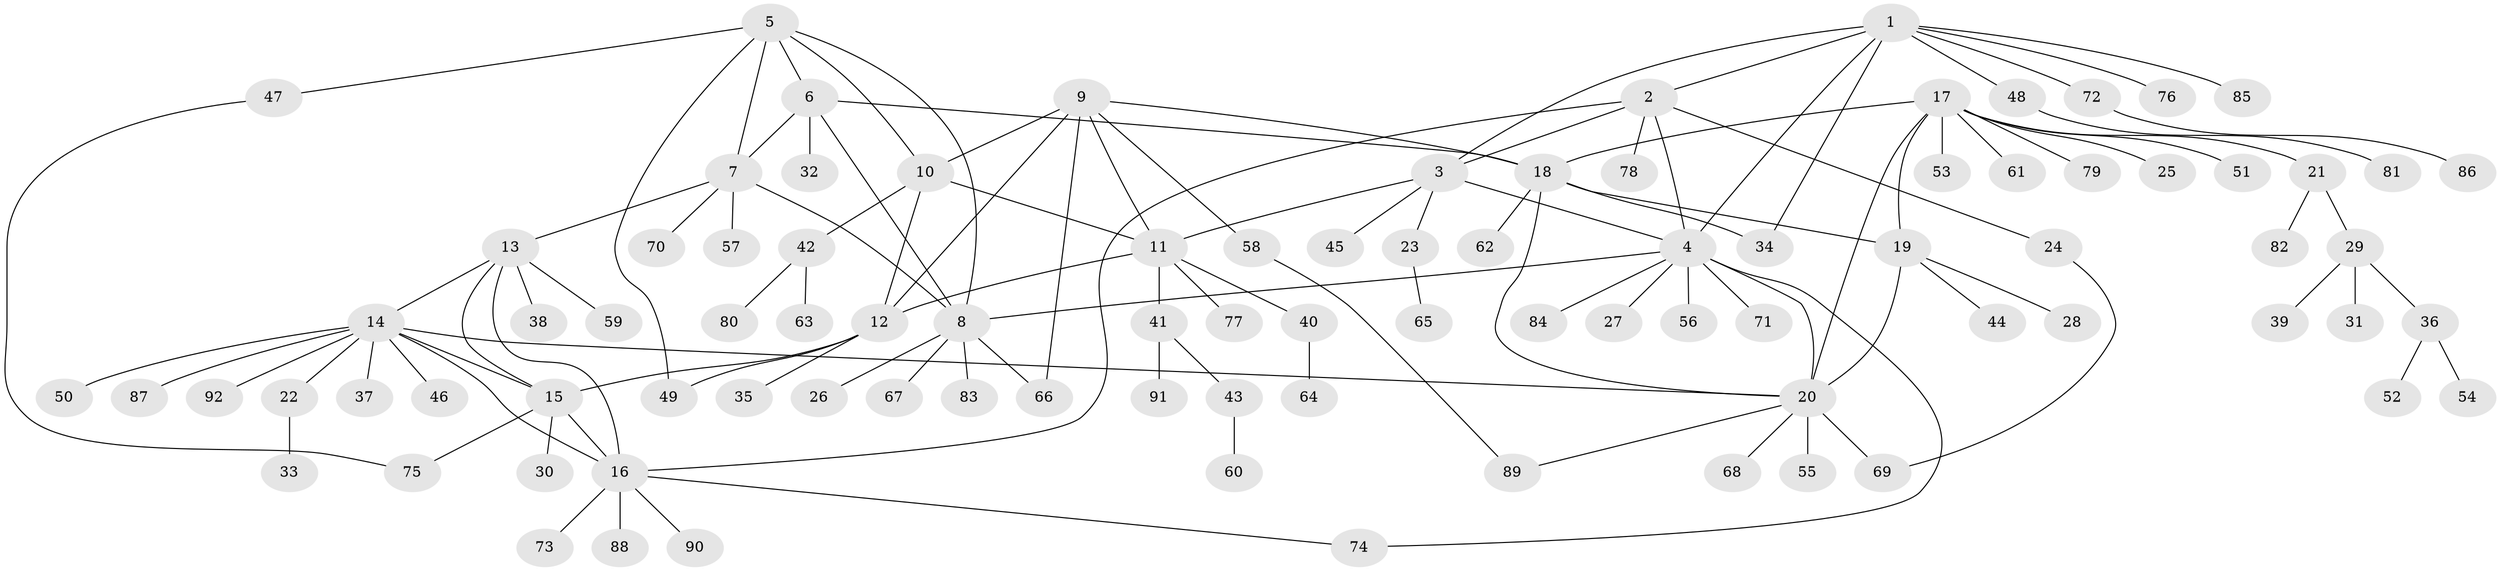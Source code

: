// coarse degree distribution, {6: 0.16216216216216217, 5: 0.21621621621621623, 4: 0.10810810810810811, 3: 0.02702702702702703, 7: 0.02702702702702703, 2: 0.1891891891891892, 1: 0.2702702702702703}
// Generated by graph-tools (version 1.1) at 2025/52/03/04/25 22:52:42]
// undirected, 92 vertices, 119 edges
graph export_dot {
  node [color=gray90,style=filled];
  1;
  2;
  3;
  4;
  5;
  6;
  7;
  8;
  9;
  10;
  11;
  12;
  13;
  14;
  15;
  16;
  17;
  18;
  19;
  20;
  21;
  22;
  23;
  24;
  25;
  26;
  27;
  28;
  29;
  30;
  31;
  32;
  33;
  34;
  35;
  36;
  37;
  38;
  39;
  40;
  41;
  42;
  43;
  44;
  45;
  46;
  47;
  48;
  49;
  50;
  51;
  52;
  53;
  54;
  55;
  56;
  57;
  58;
  59;
  60;
  61;
  62;
  63;
  64;
  65;
  66;
  67;
  68;
  69;
  70;
  71;
  72;
  73;
  74;
  75;
  76;
  77;
  78;
  79;
  80;
  81;
  82;
  83;
  84;
  85;
  86;
  87;
  88;
  89;
  90;
  91;
  92;
  1 -- 2;
  1 -- 3;
  1 -- 4;
  1 -- 34;
  1 -- 48;
  1 -- 72;
  1 -- 76;
  1 -- 85;
  2 -- 3;
  2 -- 4;
  2 -- 16;
  2 -- 24;
  2 -- 78;
  3 -- 4;
  3 -- 11;
  3 -- 23;
  3 -- 45;
  4 -- 8;
  4 -- 20;
  4 -- 27;
  4 -- 56;
  4 -- 71;
  4 -- 74;
  4 -- 84;
  5 -- 6;
  5 -- 7;
  5 -- 8;
  5 -- 10;
  5 -- 47;
  5 -- 49;
  6 -- 7;
  6 -- 8;
  6 -- 18;
  6 -- 32;
  7 -- 8;
  7 -- 13;
  7 -- 57;
  7 -- 70;
  8 -- 26;
  8 -- 66;
  8 -- 67;
  8 -- 83;
  9 -- 10;
  9 -- 11;
  9 -- 12;
  9 -- 18;
  9 -- 58;
  9 -- 66;
  10 -- 11;
  10 -- 12;
  10 -- 42;
  11 -- 12;
  11 -- 40;
  11 -- 41;
  11 -- 77;
  12 -- 15;
  12 -- 35;
  12 -- 49;
  13 -- 14;
  13 -- 15;
  13 -- 16;
  13 -- 38;
  13 -- 59;
  14 -- 15;
  14 -- 16;
  14 -- 20;
  14 -- 22;
  14 -- 37;
  14 -- 46;
  14 -- 50;
  14 -- 87;
  14 -- 92;
  15 -- 16;
  15 -- 30;
  15 -- 75;
  16 -- 73;
  16 -- 74;
  16 -- 88;
  16 -- 90;
  17 -- 18;
  17 -- 19;
  17 -- 20;
  17 -- 21;
  17 -- 25;
  17 -- 51;
  17 -- 53;
  17 -- 61;
  17 -- 79;
  18 -- 19;
  18 -- 20;
  18 -- 34;
  18 -- 62;
  19 -- 20;
  19 -- 28;
  19 -- 44;
  20 -- 55;
  20 -- 68;
  20 -- 69;
  20 -- 89;
  21 -- 29;
  21 -- 82;
  22 -- 33;
  23 -- 65;
  24 -- 69;
  29 -- 31;
  29 -- 36;
  29 -- 39;
  36 -- 52;
  36 -- 54;
  40 -- 64;
  41 -- 43;
  41 -- 91;
  42 -- 63;
  42 -- 80;
  43 -- 60;
  47 -- 75;
  48 -- 81;
  58 -- 89;
  72 -- 86;
}
